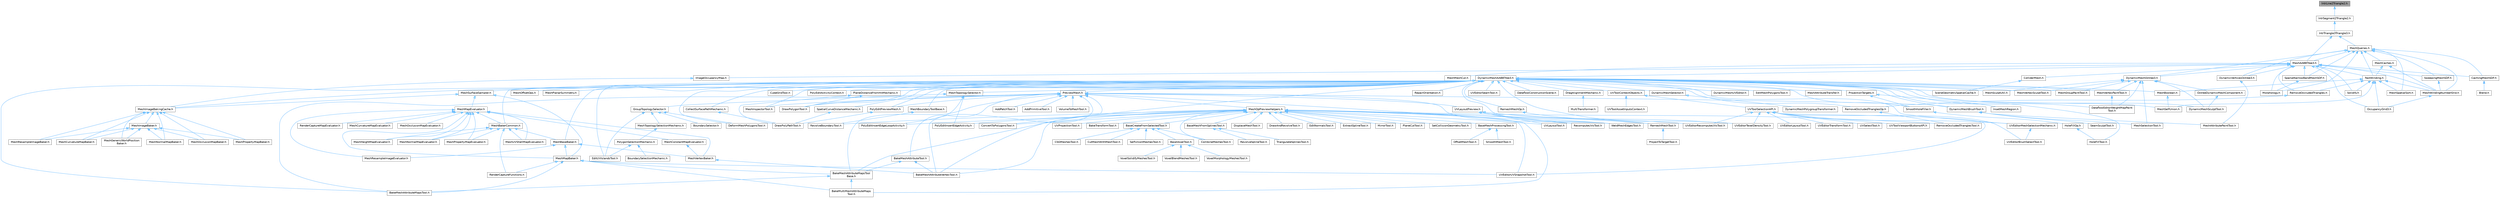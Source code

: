 digraph "IntrLine2Triangle2.h"
{
 // INTERACTIVE_SVG=YES
 // LATEX_PDF_SIZE
  bgcolor="transparent";
  edge [fontname=Helvetica,fontsize=10,labelfontname=Helvetica,labelfontsize=10];
  node [fontname=Helvetica,fontsize=10,shape=box,height=0.2,width=0.4];
  Node1 [id="Node000001",label="IntrLine2Triangle2.h",height=0.2,width=0.4,color="gray40", fillcolor="grey60", style="filled", fontcolor="black",tooltip=" "];
  Node1 -> Node2 [id="edge1_Node000001_Node000002",dir="back",color="steelblue1",style="solid",tooltip=" "];
  Node2 [id="Node000002",label="IntrSegment2Triangle2.h",height=0.2,width=0.4,color="grey40", fillcolor="white", style="filled",URL="$d3/dbf/IntrSegment2Triangle2_8h.html",tooltip=" "];
  Node2 -> Node3 [id="edge2_Node000002_Node000003",dir="back",color="steelblue1",style="solid",tooltip=" "];
  Node3 [id="Node000003",label="IntrTriangle3Triangle3.h",height=0.2,width=0.4,color="grey40", fillcolor="white", style="filled",URL="$df/d64/IntrTriangle3Triangle3_8h.html",tooltip=" "];
  Node3 -> Node4 [id="edge3_Node000003_Node000004",dir="back",color="steelblue1",style="solid",tooltip=" "];
  Node4 [id="Node000004",label="MeshAABBTree3.h",height=0.2,width=0.4,color="grey40", fillcolor="white", style="filled",URL="$d8/d90/MeshAABBTree3_8h.html",tooltip=" "];
  Node4 -> Node5 [id="edge4_Node000004_Node000005",dir="back",color="steelblue1",style="solid",tooltip=" "];
  Node5 [id="Node000005",label="CachingMeshSDF.h",height=0.2,width=0.4,color="grey40", fillcolor="white", style="filled",URL="$d3/de9/CachingMeshSDF_8h.html",tooltip=" "];
  Node5 -> Node6 [id="edge5_Node000005_Node000006",dir="back",color="steelblue1",style="solid",tooltip=" "];
  Node6 [id="Node000006",label="Blend.h",height=0.2,width=0.4,color="grey40", fillcolor="white", style="filled",URL="$d4/d80/Blend_8h.html",tooltip=" "];
  Node4 -> Node7 [id="edge6_Node000004_Node000007",dir="back",color="steelblue1",style="solid",tooltip=" "];
  Node7 [id="Node000007",label="ColliderMesh.h",height=0.2,width=0.4,color="grey40", fillcolor="white", style="filled",URL="$d8/d3c/ColliderMesh_8h.html",tooltip=" "];
  Node7 -> Node8 [id="edge7_Node000007_Node000008",dir="back",color="steelblue1",style="solid",tooltip=" "];
  Node8 [id="Node000008",label="SceneGeometrySpatialCache.h",height=0.2,width=0.4,color="grey40", fillcolor="white", style="filled",URL="$d6/d6f/SceneGeometrySpatialCache_8h.html",tooltip=" "];
  Node4 -> Node9 [id="edge8_Node000004_Node000009",dir="back",color="steelblue1",style="solid",tooltip=" "];
  Node9 [id="Node000009",label="DynamicMeshAABBTree3.h",height=0.2,width=0.4,color="grey40", fillcolor="white", style="filled",URL="$d5/d0d/DynamicMeshAABBTree3_8h.html",tooltip=" "];
  Node9 -> Node10 [id="edge9_Node000009_Node000010",dir="back",color="steelblue1",style="solid",tooltip=" "];
  Node10 [id="Node000010",label="BakeMeshAttributeMapsTool.h",height=0.2,width=0.4,color="grey40", fillcolor="white", style="filled",URL="$d8/d14/BakeMeshAttributeMapsTool_8h.html",tooltip=" "];
  Node9 -> Node11 [id="edge10_Node000009_Node000011",dir="back",color="steelblue1",style="solid",tooltip=" "];
  Node11 [id="Node000011",label="BakeMeshAttributeVertexTool.h",height=0.2,width=0.4,color="grey40", fillcolor="white", style="filled",URL="$d6/d76/BakeMeshAttributeVertexTool_8h.html",tooltip=" "];
  Node9 -> Node12 [id="edge11_Node000009_Node000012",dir="back",color="steelblue1",style="solid",tooltip=" "];
  Node12 [id="Node000012",label="CollectSurfacePathMechanic.h",height=0.2,width=0.4,color="grey40", fillcolor="white", style="filled",URL="$d5/dd0/CollectSurfacePathMechanic_8h.html",tooltip=" "];
  Node12 -> Node13 [id="edge12_Node000012_Node000013",dir="back",color="steelblue1",style="solid",tooltip=" "];
  Node13 [id="Node000013",label="DrawPolyPathTool.h",height=0.2,width=0.4,color="grey40", fillcolor="white", style="filled",URL="$dc/d3e/DrawPolyPathTool_8h.html",tooltip=" "];
  Node9 -> Node14 [id="edge13_Node000009_Node000014",dir="back",color="steelblue1",style="solid",tooltip=" "];
  Node14 [id="Node000014",label="CubeGridTool.h",height=0.2,width=0.4,color="grey40", fillcolor="white", style="filled",URL="$d3/d38/CubeGridTool_8h.html",tooltip=" "];
  Node9 -> Node15 [id="edge14_Node000009_Node000015",dir="back",color="steelblue1",style="solid",tooltip=" "];
  Node15 [id="Node000015",label="DataflowConstructionScene.h",height=0.2,width=0.4,color="grey40", fillcolor="white", style="filled",URL="$d7/d24/DataflowConstructionScene_8h.html",tooltip=" "];
  Node9 -> Node16 [id="edge15_Node000009_Node000016",dir="back",color="steelblue1",style="solid",tooltip=" "];
  Node16 [id="Node000016",label="DataflowEditorWeightMapPaint\lTool.h",height=0.2,width=0.4,color="grey40", fillcolor="white", style="filled",URL="$db/d46/DataflowEditorWeightMapPaintTool_8h.html",tooltip=" "];
  Node9 -> Node17 [id="edge16_Node000009_Node000017",dir="back",color="steelblue1",style="solid",tooltip=" "];
  Node17 [id="Node000017",label="DeformMeshPolygonsTool.h",height=0.2,width=0.4,color="grey40", fillcolor="white", style="filled",URL="$db/d72/DeformMeshPolygonsTool_8h.html",tooltip=" "];
  Node9 -> Node18 [id="edge17_Node000009_Node000018",dir="back",color="steelblue1",style="solid",tooltip=" "];
  Node18 [id="Node000018",label="DragAlignmentMechanic.h",height=0.2,width=0.4,color="grey40", fillcolor="white", style="filled",URL="$d1/d74/DragAlignmentMechanic_8h.html",tooltip=" "];
  Node18 -> Node19 [id="edge18_Node000018_Node000019",dir="back",color="steelblue1",style="solid",tooltip=" "];
  Node19 [id="Node000019",label="MultiTransformer.h",height=0.2,width=0.4,color="grey40", fillcolor="white", style="filled",URL="$d1/d6f/MultiTransformer_8h.html",tooltip=" "];
  Node9 -> Node20 [id="edge19_Node000009_Node000020",dir="back",color="steelblue1",style="solid",tooltip=" "];
  Node20 [id="Node000020",label="DrawPolygonTool.h",height=0.2,width=0.4,color="grey40", fillcolor="white", style="filled",URL="$d0/d15/DrawPolygonTool_8h.html",tooltip=" "];
  Node9 -> Node21 [id="edge20_Node000009_Node000021",dir="back",color="steelblue1",style="solid",tooltip=" "];
  Node21 [id="Node000021",label="DynamicMeshBrushTool.h",height=0.2,width=0.4,color="grey40", fillcolor="white", style="filled",URL="$da/d04/DynamicMeshBrushTool_8h.html",tooltip=" "];
  Node21 -> Node22 [id="edge21_Node000021_Node000022",dir="back",color="steelblue1",style="solid",tooltip=" "];
  Node22 [id="Node000022",label="MeshAttributePaintTool.h",height=0.2,width=0.4,color="grey40", fillcolor="white", style="filled",URL="$d3/d29/MeshAttributePaintTool_8h.html",tooltip=" "];
  Node21 -> Node23 [id="edge22_Node000021_Node000023",dir="back",color="steelblue1",style="solid",tooltip=" "];
  Node23 [id="Node000023",label="MeshSelectionTool.h",height=0.2,width=0.4,color="grey40", fillcolor="white", style="filled",URL="$d8/d80/MeshSelectionTool_8h.html",tooltip=" "];
  Node21 -> Node24 [id="edge23_Node000021_Node000024",dir="back",color="steelblue1",style="solid",tooltip=" "];
  Node24 [id="Node000024",label="SeamSculptTool.h",height=0.2,width=0.4,color="grey40", fillcolor="white", style="filled",URL="$d1/d31/SeamSculptTool_8h.html",tooltip=" "];
  Node9 -> Node25 [id="edge24_Node000009_Node000025",dir="back",color="steelblue1",style="solid",tooltip=" "];
  Node25 [id="Node000025",label="DynamicMeshSculptTool.h",height=0.2,width=0.4,color="grey40", fillcolor="white", style="filled",URL="$d6/d16/DynamicMeshSculptTool_8h.html",tooltip=" "];
  Node9 -> Node26 [id="edge25_Node000009_Node000026",dir="back",color="steelblue1",style="solid",tooltip=" "];
  Node26 [id="Node000026",label="DynamicMeshSelector.h",height=0.2,width=0.4,color="grey40", fillcolor="white", style="filled",URL="$dc/d01/DynamicMeshSelector_8h.html",tooltip=" "];
  Node26 -> Node27 [id="edge26_Node000026_Node000027",dir="back",color="steelblue1",style="solid",tooltip=" "];
  Node27 [id="Node000027",label="DynamicMeshPolygroupTransformer.h",height=0.2,width=0.4,color="grey40", fillcolor="white", style="filled",URL="$dc/db2/DynamicMeshPolygroupTransformer_8h.html",tooltip=" "];
  Node9 -> Node28 [id="edge27_Node000009_Node000028",dir="back",color="steelblue1",style="solid",tooltip=" "];
  Node28 [id="Node000028",label="DynamicMeshUVEditor.h",height=0.2,width=0.4,color="grey40", fillcolor="white", style="filled",URL="$d9/d1e/DynamicMeshUVEditor_8h.html",tooltip=" "];
  Node9 -> Node29 [id="edge28_Node000009_Node000029",dir="back",color="steelblue1",style="solid",tooltip=" "];
  Node29 [id="Node000029",label="EditMeshPolygonsTool.h",height=0.2,width=0.4,color="grey40", fillcolor="white", style="filled",URL="$d5/d72/EditMeshPolygonsTool_8h.html",tooltip=" "];
  Node9 -> Node30 [id="edge29_Node000009_Node000030",dir="back",color="steelblue1",style="solid",tooltip=" "];
  Node30 [id="Node000030",label="EditUVIslandsTool.h",height=0.2,width=0.4,color="grey40", fillcolor="white", style="filled",URL="$d0/de4/EditUVIslandsTool_8h.html",tooltip=" "];
  Node9 -> Node31 [id="edge30_Node000009_Node000031",dir="back",color="steelblue1",style="solid",tooltip=" "];
  Node31 [id="Node000031",label="HoleFillTool.h",height=0.2,width=0.4,color="grey40", fillcolor="white", style="filled",URL="$da/d02/HoleFillTool_8h.html",tooltip=" "];
  Node9 -> Node32 [id="edge31_Node000009_Node000032",dir="back",color="steelblue1",style="solid",tooltip=" "];
  Node32 [id="Node000032",label="MeshAttributeTransfer.h",height=0.2,width=0.4,color="grey40", fillcolor="white", style="filled",URL="$dc/d1c/MeshAttributeTransfer_8h.html",tooltip=" "];
  Node9 -> Node33 [id="edge32_Node000009_Node000033",dir="back",color="steelblue1",style="solid",tooltip=" "];
  Node33 [id="Node000033",label="MeshBakerCommon.h",height=0.2,width=0.4,color="grey40", fillcolor="white", style="filled",URL="$d9/d92/MeshBakerCommon_8h.html",tooltip=" "];
  Node33 -> Node34 [id="edge33_Node000033_Node000034",dir="back",color="steelblue1",style="solid",tooltip=" "];
  Node34 [id="Node000034",label="MeshBaseBaker.h",height=0.2,width=0.4,color="grey40", fillcolor="white", style="filled",URL="$d7/ddc/MeshBaseBaker_8h.html",tooltip=" "];
  Node34 -> Node35 [id="edge34_Node000034_Node000035",dir="back",color="steelblue1",style="solid",tooltip=" "];
  Node35 [id="Node000035",label="MeshMapBaker.h",height=0.2,width=0.4,color="grey40", fillcolor="white", style="filled",URL="$d5/d05/MeshMapBaker_8h.html",tooltip=" "];
  Node35 -> Node10 [id="edge35_Node000035_Node000010",dir="back",color="steelblue1",style="solid",tooltip=" "];
  Node35 -> Node36 [id="edge36_Node000035_Node000036",dir="back",color="steelblue1",style="solid",tooltip=" "];
  Node36 [id="Node000036",label="BakeMeshAttributeMapsTool\lBase.h",height=0.2,width=0.4,color="grey40", fillcolor="white", style="filled",URL="$dc/d68/BakeMeshAttributeMapsToolBase_8h.html",tooltip=" "];
  Node36 -> Node10 [id="edge37_Node000036_Node000010",dir="back",color="steelblue1",style="solid",tooltip=" "];
  Node36 -> Node37 [id="edge38_Node000036_Node000037",dir="back",color="steelblue1",style="solid",tooltip=" "];
  Node37 [id="Node000037",label="BakeMultiMeshAttributeMaps\lTool.h",height=0.2,width=0.4,color="grey40", fillcolor="white", style="filled",URL="$d7/d65/BakeMultiMeshAttributeMapsTool_8h.html",tooltip=" "];
  Node35 -> Node37 [id="edge39_Node000035_Node000037",dir="back",color="steelblue1",style="solid",tooltip=" "];
  Node35 -> Node38 [id="edge40_Node000035_Node000038",dir="back",color="steelblue1",style="solid",tooltip=" "];
  Node38 [id="Node000038",label="RenderCaptureFunctions.h",height=0.2,width=0.4,color="grey40", fillcolor="white", style="filled",URL="$d3/dc6/RenderCaptureFunctions_8h.html",tooltip=" "];
  Node35 -> Node39 [id="edge41_Node000035_Node000039",dir="back",color="steelblue1",style="solid",tooltip=" "];
  Node39 [id="Node000039",label="UVEditorUVSnapshotTool.h",height=0.2,width=0.4,color="grey40", fillcolor="white", style="filled",URL="$d4/dd6/UVEditorUVSnapshotTool_8h.html",tooltip=" "];
  Node34 -> Node40 [id="edge42_Node000034_Node000040",dir="back",color="steelblue1",style="solid",tooltip=" "];
  Node40 [id="Node000040",label="MeshResampleImageEvaluator.h",height=0.2,width=0.4,color="grey40", fillcolor="white", style="filled",URL="$df/de3/MeshResampleImageEvaluator_8h.html",tooltip=" "];
  Node34 -> Node41 [id="edge43_Node000034_Node000041",dir="back",color="steelblue1",style="solid",tooltip=" "];
  Node41 [id="Node000041",label="MeshVertexBaker.h",height=0.2,width=0.4,color="grey40", fillcolor="white", style="filled",URL="$df/d96/MeshVertexBaker_8h.html",tooltip=" "];
  Node41 -> Node11 [id="edge44_Node000041_Node000011",dir="back",color="steelblue1",style="solid",tooltip=" "];
  Node33 -> Node42 [id="edge45_Node000033_Node000042",dir="back",color="steelblue1",style="solid",tooltip=" "];
  Node42 [id="Node000042",label="MeshHeightMapEvaluator.h",height=0.2,width=0.4,color="grey40", fillcolor="white", style="filled",URL="$df/d45/MeshHeightMapEvaluator_8h.html",tooltip=" "];
  Node33 -> Node43 [id="edge46_Node000033_Node000043",dir="back",color="steelblue1",style="solid",tooltip=" "];
  Node43 [id="Node000043",label="MeshNormalMapEvaluator.h",height=0.2,width=0.4,color="grey40", fillcolor="white", style="filled",URL="$da/d03/MeshNormalMapEvaluator_8h.html",tooltip=" "];
  Node33 -> Node44 [id="edge47_Node000033_Node000044",dir="back",color="steelblue1",style="solid",tooltip=" "];
  Node44 [id="Node000044",label="MeshPropertyMapEvaluator.h",height=0.2,width=0.4,color="grey40", fillcolor="white", style="filled",URL="$d5/d6f/MeshPropertyMapEvaluator_8h.html",tooltip=" "];
  Node33 -> Node45 [id="edge48_Node000033_Node000045",dir="back",color="steelblue1",style="solid",tooltip=" "];
  Node45 [id="Node000045",label="MeshUVShellMapEvaluator.h",height=0.2,width=0.4,color="grey40", fillcolor="white", style="filled",URL="$da/d27/MeshUVShellMapEvaluator_8h.html",tooltip=" "];
  Node33 -> Node38 [id="edge49_Node000033_Node000038",dir="back",color="steelblue1",style="solid",tooltip=" "];
  Node9 -> Node34 [id="edge50_Node000009_Node000034",dir="back",color="steelblue1",style="solid",tooltip=" "];
  Node9 -> Node46 [id="edge51_Node000009_Node000046",dir="back",color="steelblue1",style="solid",tooltip=" "];
  Node46 [id="Node000046",label="MeshBoolean.h",height=0.2,width=0.4,color="grey40", fillcolor="white", style="filled",URL="$dc/d24/MeshBoolean_8h.html",tooltip=" "];
  Node46 -> Node47 [id="edge52_Node000046_Node000047",dir="back",color="steelblue1",style="solid",tooltip=" "];
  Node47 [id="Node000047",label="MeshSelfUnion.h",height=0.2,width=0.4,color="grey40", fillcolor="white", style="filled",URL="$d0/d5f/MeshSelfUnion_8h.html",tooltip=" "];
  Node9 -> Node48 [id="edge53_Node000009_Node000048",dir="back",color="steelblue1",style="solid",tooltip=" "];
  Node48 [id="Node000048",label="MeshBoundaryToolBase.h",height=0.2,width=0.4,color="grey40", fillcolor="white", style="filled",URL="$dd/da3/MeshBoundaryToolBase_8h.html",tooltip=" "];
  Node48 -> Node49 [id="edge54_Node000048_Node000049",dir="back",color="steelblue1",style="solid",tooltip=" "];
  Node49 [id="Node000049",label="RevolveBoundaryTool.h",height=0.2,width=0.4,color="grey40", fillcolor="white", style="filled",URL="$da/dce/RevolveBoundaryTool_8h.html",tooltip=" "];
  Node9 -> Node50 [id="edge55_Node000009_Node000050",dir="back",color="steelblue1",style="solid",tooltip=" "];
  Node50 [id="Node000050",label="MeshGroupPaintTool.h",height=0.2,width=0.4,color="grey40", fillcolor="white", style="filled",URL="$dd/d04/MeshGroupPaintTool_8h.html",tooltip=" "];
  Node9 -> Node51 [id="edge56_Node000009_Node000051",dir="back",color="steelblue1",style="solid",tooltip=" "];
  Node51 [id="Node000051",label="MeshImageBakingCache.h",height=0.2,width=0.4,color="grey40", fillcolor="white", style="filled",URL="$dd/d09/MeshImageBakingCache_8h.html",tooltip=" "];
  Node51 -> Node52 [id="edge57_Node000051_Node000052",dir="back",color="steelblue1",style="solid",tooltip=" "];
  Node52 [id="Node000052",label="MeshCurvatureMapBaker.h",height=0.2,width=0.4,color="grey40", fillcolor="white", style="filled",URL="$d8/ddd/MeshCurvatureMapBaker_8h.html",tooltip=" "];
  Node51 -> Node53 [id="edge58_Node000051_Node000053",dir="back",color="steelblue1",style="solid",tooltip=" "];
  Node53 [id="Node000053",label="MeshGenericWorldPosition\lBaker.h",height=0.2,width=0.4,color="grey40", fillcolor="white", style="filled",URL="$df/d9a/MeshGenericWorldPositionBaker_8h.html",tooltip=" "];
  Node51 -> Node54 [id="edge59_Node000051_Node000054",dir="back",color="steelblue1",style="solid",tooltip=" "];
  Node54 [id="Node000054",label="MeshImageBaker.h",height=0.2,width=0.4,color="grey40", fillcolor="white", style="filled",URL="$df/d35/MeshImageBaker_8h.html",tooltip=" "];
  Node54 -> Node52 [id="edge60_Node000054_Node000052",dir="back",color="steelblue1",style="solid",tooltip=" "];
  Node54 -> Node53 [id="edge61_Node000054_Node000053",dir="back",color="steelblue1",style="solid",tooltip=" "];
  Node54 -> Node55 [id="edge62_Node000054_Node000055",dir="back",color="steelblue1",style="solid",tooltip=" "];
  Node55 [id="Node000055",label="MeshNormalMapBaker.h",height=0.2,width=0.4,color="grey40", fillcolor="white", style="filled",URL="$d5/dff/MeshNormalMapBaker_8h.html",tooltip=" "];
  Node54 -> Node56 [id="edge63_Node000054_Node000056",dir="back",color="steelblue1",style="solid",tooltip=" "];
  Node56 [id="Node000056",label="MeshOcclusionMapBaker.h",height=0.2,width=0.4,color="grey40", fillcolor="white", style="filled",URL="$dd/d77/MeshOcclusionMapBaker_8h.html",tooltip=" "];
  Node54 -> Node57 [id="edge64_Node000054_Node000057",dir="back",color="steelblue1",style="solid",tooltip=" "];
  Node57 [id="Node000057",label="MeshPropertyMapBaker.h",height=0.2,width=0.4,color="grey40", fillcolor="white", style="filled",URL="$d1/dcf/MeshPropertyMapBaker_8h.html",tooltip=" "];
  Node54 -> Node58 [id="edge65_Node000054_Node000058",dir="back",color="steelblue1",style="solid",tooltip=" "];
  Node58 [id="Node000058",label="MeshResampleImageBaker.h",height=0.2,width=0.4,color="grey40", fillcolor="white", style="filled",URL="$d4/d00/MeshResampleImageBaker_8h.html",tooltip=" "];
  Node51 -> Node55 [id="edge66_Node000051_Node000055",dir="back",color="steelblue1",style="solid",tooltip=" "];
  Node51 -> Node56 [id="edge67_Node000051_Node000056",dir="back",color="steelblue1",style="solid",tooltip=" "];
  Node51 -> Node57 [id="edge68_Node000051_Node000057",dir="back",color="steelblue1",style="solid",tooltip=" "];
  Node51 -> Node58 [id="edge69_Node000051_Node000058",dir="back",color="steelblue1",style="solid",tooltip=" "];
  Node9 -> Node59 [id="edge70_Node000009_Node000059",dir="back",color="steelblue1",style="solid",tooltip=" "];
  Node59 [id="Node000059",label="MeshInspectorTool.h",height=0.2,width=0.4,color="grey40", fillcolor="white", style="filled",URL="$de/da1/MeshInspectorTool_8h.html",tooltip=" "];
  Node9 -> Node60 [id="edge71_Node000009_Node000060",dir="back",color="steelblue1",style="solid",tooltip=" "];
  Node60 [id="Node000060",label="MeshOffsetOps.h",height=0.2,width=0.4,color="grey40", fillcolor="white", style="filled",URL="$da/d6c/MeshOffsetOps_8h.html",tooltip=" "];
  Node9 -> Node61 [id="edge72_Node000009_Node000061",dir="back",color="steelblue1",style="solid",tooltip=" "];
  Node61 [id="Node000061",label="MeshPlanarSymmetry.h",height=0.2,width=0.4,color="grey40", fillcolor="white", style="filled",URL="$d7/d1d/MeshPlanarSymmetry_8h.html",tooltip=" "];
  Node9 -> Node62 [id="edge73_Node000009_Node000062",dir="back",color="steelblue1",style="solid",tooltip=" "];
  Node62 [id="Node000062",label="MeshSculptUtil.h",height=0.2,width=0.4,color="grey40", fillcolor="white", style="filled",URL="$dc/de1/MeshSculptUtil_8h.html",tooltip=" "];
  Node9 -> Node47 [id="edge74_Node000009_Node000047",dir="back",color="steelblue1",style="solid",tooltip=" "];
  Node9 -> Node63 [id="edge75_Node000009_Node000063",dir="back",color="steelblue1",style="solid",tooltip=" "];
  Node63 [id="Node000063",label="MeshSurfaceSampler.h",height=0.2,width=0.4,color="grey40", fillcolor="white", style="filled",URL="$de/d0c/MeshSurfaceSampler_8h.html",tooltip=" "];
  Node63 -> Node51 [id="edge76_Node000063_Node000051",dir="back",color="steelblue1",style="solid",tooltip=" "];
  Node63 -> Node35 [id="edge77_Node000063_Node000035",dir="back",color="steelblue1",style="solid",tooltip=" "];
  Node63 -> Node64 [id="edge78_Node000063_Node000064",dir="back",color="steelblue1",style="solid",tooltip=" "];
  Node64 [id="Node000064",label="MeshMapEvaluator.h",height=0.2,width=0.4,color="grey40", fillcolor="white", style="filled",URL="$d1/d1f/MeshMapEvaluator_8h.html",tooltip=" "];
  Node64 -> Node33 [id="edge79_Node000064_Node000033",dir="back",color="steelblue1",style="solid",tooltip=" "];
  Node64 -> Node65 [id="edge80_Node000064_Node000065",dir="back",color="steelblue1",style="solid",tooltip=" "];
  Node65 [id="Node000065",label="MeshConstantMapEvaluator.h",height=0.2,width=0.4,color="grey40", fillcolor="white", style="filled",URL="$dd/dfb/MeshConstantMapEvaluator_8h.html",tooltip=" "];
  Node65 -> Node41 [id="edge81_Node000065_Node000041",dir="back",color="steelblue1",style="solid",tooltip=" "];
  Node64 -> Node66 [id="edge82_Node000064_Node000066",dir="back",color="steelblue1",style="solid",tooltip=" "];
  Node66 [id="Node000066",label="MeshCurvatureMapEvaluator.h",height=0.2,width=0.4,color="grey40", fillcolor="white", style="filled",URL="$d6/dc0/MeshCurvatureMapEvaluator_8h.html",tooltip=" "];
  Node64 -> Node42 [id="edge83_Node000064_Node000042",dir="back",color="steelblue1",style="solid",tooltip=" "];
  Node64 -> Node35 [id="edge84_Node000064_Node000035",dir="back",color="steelblue1",style="solid",tooltip=" "];
  Node64 -> Node43 [id="edge85_Node000064_Node000043",dir="back",color="steelblue1",style="solid",tooltip=" "];
  Node64 -> Node67 [id="edge86_Node000064_Node000067",dir="back",color="steelblue1",style="solid",tooltip=" "];
  Node67 [id="Node000067",label="MeshOcclusionMapEvaluator.h",height=0.2,width=0.4,color="grey40", fillcolor="white", style="filled",URL="$d5/dc2/MeshOcclusionMapEvaluator_8h.html",tooltip=" "];
  Node64 -> Node44 [id="edge87_Node000064_Node000044",dir="back",color="steelblue1",style="solid",tooltip=" "];
  Node64 -> Node40 [id="edge88_Node000064_Node000040",dir="back",color="steelblue1",style="solid",tooltip=" "];
  Node64 -> Node45 [id="edge89_Node000064_Node000045",dir="back",color="steelblue1",style="solid",tooltip=" "];
  Node64 -> Node41 [id="edge90_Node000064_Node000041",dir="back",color="steelblue1",style="solid",tooltip=" "];
  Node64 -> Node68 [id="edge91_Node000064_Node000068",dir="back",color="steelblue1",style="solid",tooltip=" "];
  Node68 [id="Node000068",label="RenderCaptureMapEvaluator.h",height=0.2,width=0.4,color="grey40", fillcolor="white", style="filled",URL="$d0/d5c/RenderCaptureMapEvaluator_8h.html",tooltip=" "];
  Node9 -> Node69 [id="edge92_Node000009_Node000069",dir="back",color="steelblue1",style="solid",tooltip=" "];
  Node69 [id="Node000069",label="MeshTopologySelector.h",height=0.2,width=0.4,color="grey40", fillcolor="white", style="filled",URL="$d1/db0/MeshTopologySelector_8h.html",tooltip=" "];
  Node69 -> Node70 [id="edge93_Node000069_Node000070",dir="back",color="steelblue1",style="solid",tooltip=" "];
  Node70 [id="Node000070",label="GroupTopologySelector.h",height=0.2,width=0.4,color="grey40", fillcolor="white", style="filled",URL="$dc/dfe/GroupTopologySelector_8h.html",tooltip=" "];
  Node70 -> Node71 [id="edge94_Node000070_Node000071",dir="back",color="steelblue1",style="solid",tooltip=" "];
  Node71 [id="Node000071",label="BoundarySelector.h",height=0.2,width=0.4,color="grey40", fillcolor="white", style="filled",URL="$db/dc2/BoundarySelector_8h.html",tooltip=" "];
  Node70 -> Node17 [id="edge95_Node000070_Node000017",dir="back",color="steelblue1",style="solid",tooltip=" "];
  Node70 -> Node30 [id="edge96_Node000070_Node000030",dir="back",color="steelblue1",style="solid",tooltip=" "];
  Node70 -> Node72 [id="edge97_Node000070_Node000072",dir="back",color="steelblue1",style="solid",tooltip=" "];
  Node72 [id="Node000072",label="MeshTopologySelectionMechanic.h",height=0.2,width=0.4,color="grey40", fillcolor="white", style="filled",URL="$d5/d15/MeshTopologySelectionMechanic_8h.html",tooltip=" "];
  Node72 -> Node73 [id="edge98_Node000072_Node000073",dir="back",color="steelblue1",style="solid",tooltip=" "];
  Node73 [id="Node000073",label="PolygonSelectionMechanic.h",height=0.2,width=0.4,color="grey40", fillcolor="white", style="filled",URL="$da/dff/PolygonSelectionMechanic_8h.html",tooltip=" "];
  Node73 -> Node74 [id="edge99_Node000073_Node000074",dir="back",color="steelblue1",style="solid",tooltip=" "];
  Node74 [id="Node000074",label="BoundarySelectionMechanic.h",height=0.2,width=0.4,color="grey40", fillcolor="white", style="filled",URL="$d8/dd6/BoundarySelectionMechanic_8h.html",tooltip=" "];
  Node73 -> Node30 [id="edge100_Node000073_Node000030",dir="back",color="steelblue1",style="solid",tooltip=" "];
  Node69 -> Node75 [id="edge101_Node000069_Node000075",dir="back",color="steelblue1",style="solid",tooltip=" "];
  Node75 [id="Node000075",label="PolyEditInsertEdgeActivity.h",height=0.2,width=0.4,color="grey40", fillcolor="white", style="filled",URL="$d1/d26/PolyEditInsertEdgeActivity_8h.html",tooltip=" "];
  Node69 -> Node76 [id="edge102_Node000069_Node000076",dir="back",color="steelblue1",style="solid",tooltip=" "];
  Node76 [id="Node000076",label="PolyEditInsertEdgeLoopActivity.h",height=0.2,width=0.4,color="grey40", fillcolor="white", style="filled",URL="$d5/d37/PolyEditInsertEdgeLoopActivity_8h.html",tooltip=" "];
  Node9 -> Node77 [id="edge103_Node000009_Node000077",dir="back",color="steelblue1",style="solid",tooltip=" "];
  Node77 [id="Node000077",label="MeshVertexPaintTool.h",height=0.2,width=0.4,color="grey40", fillcolor="white", style="filled",URL="$db/d74/MeshVertexPaintTool_8h.html",tooltip=" "];
  Node77 -> Node16 [id="edge104_Node000077_Node000016",dir="back",color="steelblue1",style="solid",tooltip=" "];
  Node9 -> Node78 [id="edge105_Node000009_Node000078",dir="back",color="steelblue1",style="solid",tooltip=" "];
  Node78 [id="Node000078",label="MeshVertexSculptTool.h",height=0.2,width=0.4,color="grey40", fillcolor="white", style="filled",URL="$dc/da6/MeshVertexSculptTool_8h.html",tooltip=" "];
  Node9 -> Node79 [id="edge106_Node000009_Node000079",dir="back",color="steelblue1",style="solid",tooltip=" "];
  Node79 [id="Node000079",label="PlaneDistanceFromHitMechanic.h",height=0.2,width=0.4,color="grey40", fillcolor="white", style="filled",URL="$dc/dea/PlaneDistanceFromHitMechanic_8h.html",tooltip=" "];
  Node79 -> Node13 [id="edge107_Node000079_Node000013",dir="back",color="steelblue1",style="solid",tooltip=" "];
  Node79 -> Node20 [id="edge108_Node000079_Node000020",dir="back",color="steelblue1",style="solid",tooltip=" "];
  Node9 -> Node80 [id="edge109_Node000009_Node000080",dir="back",color="steelblue1",style="solid",tooltip=" "];
  Node80 [id="Node000080",label="PolyEditActivityContext.h",height=0.2,width=0.4,color="grey40", fillcolor="white", style="filled",URL="$d8/d66/PolyEditActivityContext_8h.html",tooltip=" "];
  Node9 -> Node81 [id="edge110_Node000009_Node000081",dir="back",color="steelblue1",style="solid",tooltip=" "];
  Node81 [id="Node000081",label="PolyEditPreviewMesh.h",height=0.2,width=0.4,color="grey40", fillcolor="white", style="filled",URL="$d2/de8/PolyEditPreviewMesh_8h.html",tooltip=" "];
  Node81 -> Node13 [id="edge111_Node000081_Node000013",dir="back",color="steelblue1",style="solid",tooltip=" "];
  Node9 -> Node82 [id="edge112_Node000009_Node000082",dir="back",color="steelblue1",style="solid",tooltip=" "];
  Node82 [id="Node000082",label="PreviewMesh.h",height=0.2,width=0.4,color="grey40", fillcolor="white", style="filled",URL="$d6/d30/PreviewMesh_8h.html",tooltip=" "];
  Node82 -> Node83 [id="edge113_Node000082_Node000083",dir="back",color="steelblue1",style="solid",tooltip=" "];
  Node83 [id="Node000083",label="AddPatchTool.h",height=0.2,width=0.4,color="grey40", fillcolor="white", style="filled",URL="$d5/deb/AddPatchTool_8h.html",tooltip=" "];
  Node82 -> Node84 [id="edge114_Node000082_Node000084",dir="back",color="steelblue1",style="solid",tooltip=" "];
  Node84 [id="Node000084",label="AddPrimitiveTool.h",height=0.2,width=0.4,color="grey40", fillcolor="white", style="filled",URL="$d5/dbf/AddPrimitiveTool_8h.html",tooltip=" "];
  Node82 -> Node10 [id="edge115_Node000082_Node000010",dir="back",color="steelblue1",style="solid",tooltip=" "];
  Node82 -> Node36 [id="edge116_Node000082_Node000036",dir="back",color="steelblue1",style="solid",tooltip=" "];
  Node82 -> Node85 [id="edge117_Node000082_Node000085",dir="back",color="steelblue1",style="solid",tooltip=" "];
  Node85 [id="Node000085",label="BakeMeshAttributeTool.h",height=0.2,width=0.4,color="grey40", fillcolor="white", style="filled",URL="$d0/d82/BakeMeshAttributeTool_8h.html",tooltip=" "];
  Node85 -> Node36 [id="edge118_Node000085_Node000036",dir="back",color="steelblue1",style="solid",tooltip=" "];
  Node85 -> Node11 [id="edge119_Node000085_Node000011",dir="back",color="steelblue1",style="solid",tooltip=" "];
  Node82 -> Node11 [id="edge120_Node000082_Node000011",dir="back",color="steelblue1",style="solid",tooltip=" "];
  Node82 -> Node37 [id="edge121_Node000082_Node000037",dir="back",color="steelblue1",style="solid",tooltip=" "];
  Node82 -> Node86 [id="edge122_Node000082_Node000086",dir="back",color="steelblue1",style="solid",tooltip=" "];
  Node86 [id="Node000086",label="ConvertToPolygonsTool.h",height=0.2,width=0.4,color="grey40", fillcolor="white", style="filled",URL="$d7/d5a/ConvertToPolygonsTool_8h.html",tooltip=" "];
  Node82 -> Node20 [id="edge123_Node000082_Node000020",dir="back",color="steelblue1",style="solid",tooltip=" "];
  Node82 -> Node21 [id="edge124_Node000082_Node000021",dir="back",color="steelblue1",style="solid",tooltip=" "];
  Node82 -> Node59 [id="edge125_Node000082_Node000059",dir="back",color="steelblue1",style="solid",tooltip=" "];
  Node82 -> Node87 [id="edge126_Node000082_Node000087",dir="back",color="steelblue1",style="solid",tooltip=" "];
  Node87 [id="Node000087",label="MeshOpPreviewHelpers.h",height=0.2,width=0.4,color="grey40", fillcolor="white", style="filled",URL="$de/d33/MeshOpPreviewHelpers_8h.html",tooltip=" "];
  Node87 -> Node36 [id="edge127_Node000087_Node000036",dir="back",color="steelblue1",style="solid",tooltip=" "];
  Node87 -> Node11 [id="edge128_Node000087_Node000011",dir="back",color="steelblue1",style="solid",tooltip=" "];
  Node87 -> Node88 [id="edge129_Node000087_Node000088",dir="back",color="steelblue1",style="solid",tooltip=" "];
  Node88 [id="Node000088",label="BakeTransformTool.h",height=0.2,width=0.4,color="grey40", fillcolor="white", style="filled",URL="$dc/d39/BakeTransformTool_8h.html",tooltip=" "];
  Node87 -> Node89 [id="edge130_Node000087_Node000089",dir="back",color="steelblue1",style="solid",tooltip=" "];
  Node89 [id="Node000089",label="BaseCreateFromSelectedTool.h",height=0.2,width=0.4,color="grey40", fillcolor="white", style="filled",URL="$de/dc7/BaseCreateFromSelectedTool_8h.html",tooltip=" "];
  Node89 -> Node90 [id="edge131_Node000089_Node000090",dir="back",color="steelblue1",style="solid",tooltip=" "];
  Node90 [id="Node000090",label="BaseVoxelTool.h",height=0.2,width=0.4,color="grey40", fillcolor="white", style="filled",URL="$db/d63/BaseVoxelTool_8h.html",tooltip=" "];
  Node90 -> Node91 [id="edge132_Node000090_Node000091",dir="back",color="steelblue1",style="solid",tooltip=" "];
  Node91 [id="Node000091",label="VoxelBlendMeshesTool.h",height=0.2,width=0.4,color="grey40", fillcolor="white", style="filled",URL="$da/d0e/VoxelBlendMeshesTool_8h.html",tooltip=" "];
  Node90 -> Node92 [id="edge133_Node000090_Node000092",dir="back",color="steelblue1",style="solid",tooltip=" "];
  Node92 [id="Node000092",label="VoxelMorphologyMeshesTool.h",height=0.2,width=0.4,color="grey40", fillcolor="white", style="filled",URL="$dc/d30/VoxelMorphologyMeshesTool_8h.html",tooltip=" "];
  Node90 -> Node93 [id="edge134_Node000090_Node000093",dir="back",color="steelblue1",style="solid",tooltip=" "];
  Node93 [id="Node000093",label="VoxelSolidifyMeshesTool.h",height=0.2,width=0.4,color="grey40", fillcolor="white", style="filled",URL="$de/da2/VoxelSolidifyMeshesTool_8h.html",tooltip=" "];
  Node89 -> Node94 [id="edge135_Node000089_Node000094",dir="back",color="steelblue1",style="solid",tooltip=" "];
  Node94 [id="Node000094",label="CSGMeshesTool.h",height=0.2,width=0.4,color="grey40", fillcolor="white", style="filled",URL="$db/dd1/CSGMeshesTool_8h.html",tooltip=" "];
  Node89 -> Node95 [id="edge136_Node000089_Node000095",dir="back",color="steelblue1",style="solid",tooltip=" "];
  Node95 [id="Node000095",label="CombineMeshesTool.h",height=0.2,width=0.4,color="grey40", fillcolor="white", style="filled",URL="$dd/da3/CombineMeshesTool_8h.html",tooltip=" "];
  Node89 -> Node96 [id="edge137_Node000089_Node000096",dir="back",color="steelblue1",style="solid",tooltip=" "];
  Node96 [id="Node000096",label="CutMeshWithMeshTool.h",height=0.2,width=0.4,color="grey40", fillcolor="white", style="filled",URL="$d2/d2c/CutMeshWithMeshTool_8h.html",tooltip=" "];
  Node89 -> Node97 [id="edge138_Node000089_Node000097",dir="back",color="steelblue1",style="solid",tooltip=" "];
  Node97 [id="Node000097",label="SelfUnionMeshesTool.h",height=0.2,width=0.4,color="grey40", fillcolor="white", style="filled",URL="$dc/dad/SelfUnionMeshesTool_8h.html",tooltip=" "];
  Node87 -> Node98 [id="edge139_Node000087_Node000098",dir="back",color="steelblue1",style="solid",tooltip=" "];
  Node98 [id="Node000098",label="BaseMeshFromSplinesTool.h",height=0.2,width=0.4,color="grey40", fillcolor="white", style="filled",URL="$da/d31/BaseMeshFromSplinesTool_8h.html",tooltip=" "];
  Node98 -> Node99 [id="edge140_Node000098_Node000099",dir="back",color="steelblue1",style="solid",tooltip=" "];
  Node99 [id="Node000099",label="RevolveSplineTool.h",height=0.2,width=0.4,color="grey40", fillcolor="white", style="filled",URL="$d3/d36/RevolveSplineTool_8h.html",tooltip=" "];
  Node98 -> Node100 [id="edge141_Node000098_Node000100",dir="back",color="steelblue1",style="solid",tooltip=" "];
  Node100 [id="Node000100",label="TriangulateSplinesTool.h",height=0.2,width=0.4,color="grey40", fillcolor="white", style="filled",URL="$d9/de6/TriangulateSplinesTool_8h.html",tooltip=" "];
  Node87 -> Node101 [id="edge142_Node000087_Node000101",dir="back",color="steelblue1",style="solid",tooltip=" "];
  Node101 [id="Node000101",label="BaseMeshProcessingTool.h",height=0.2,width=0.4,color="grey40", fillcolor="white", style="filled",URL="$d4/d77/BaseMeshProcessingTool_8h.html",tooltip=" "];
  Node101 -> Node102 [id="edge143_Node000101_Node000102",dir="back",color="steelblue1",style="solid",tooltip=" "];
  Node102 [id="Node000102",label="OffsetMeshTool.h",height=0.2,width=0.4,color="grey40", fillcolor="white", style="filled",URL="$da/d01/OffsetMeshTool_8h.html",tooltip=" "];
  Node101 -> Node103 [id="edge144_Node000101_Node000103",dir="back",color="steelblue1",style="solid",tooltip=" "];
  Node103 [id="Node000103",label="SmoothMeshTool.h",height=0.2,width=0.4,color="grey40", fillcolor="white", style="filled",URL="$da/da9/SmoothMeshTool_8h.html",tooltip=" "];
  Node87 -> Node95 [id="edge145_Node000087_Node000095",dir="back",color="steelblue1",style="solid",tooltip=" "];
  Node87 -> Node86 [id="edge146_Node000087_Node000086",dir="back",color="steelblue1",style="solid",tooltip=" "];
  Node87 -> Node104 [id="edge147_Node000087_Node000104",dir="back",color="steelblue1",style="solid",tooltip=" "];
  Node104 [id="Node000104",label="DisplaceMeshTool.h",height=0.2,width=0.4,color="grey40", fillcolor="white", style="filled",URL="$da/d28/DisplaceMeshTool_8h.html",tooltip=" "];
  Node87 -> Node105 [id="edge148_Node000087_Node000105",dir="back",color="steelblue1",style="solid",tooltip=" "];
  Node105 [id="Node000105",label="DrawAndRevolveTool.h",height=0.2,width=0.4,color="grey40", fillcolor="white", style="filled",URL="$d8/d06/DrawAndRevolveTool_8h.html",tooltip=" "];
  Node87 -> Node106 [id="edge149_Node000087_Node000106",dir="back",color="steelblue1",style="solid",tooltip=" "];
  Node106 [id="Node000106",label="EditNormalsTool.h",height=0.2,width=0.4,color="grey40", fillcolor="white", style="filled",URL="$de/d53/EditNormalsTool_8h.html",tooltip=" "];
  Node87 -> Node107 [id="edge150_Node000087_Node000107",dir="back",color="steelblue1",style="solid",tooltip=" "];
  Node107 [id="Node000107",label="ExtractSplineTool.h",height=0.2,width=0.4,color="grey40", fillcolor="white", style="filled",URL="$d3/d4d/ExtractSplineTool_8h.html",tooltip=" "];
  Node87 -> Node108 [id="edge151_Node000087_Node000108",dir="back",color="steelblue1",style="solid",tooltip=" "];
  Node108 [id="Node000108",label="MirrorTool.h",height=0.2,width=0.4,color="grey40", fillcolor="white", style="filled",URL="$d3/dc9/MirrorTool_8h.html",tooltip=" "];
  Node87 -> Node109 [id="edge152_Node000087_Node000109",dir="back",color="steelblue1",style="solid",tooltip=" "];
  Node109 [id="Node000109",label="PlaneCutTool.h",height=0.2,width=0.4,color="grey40", fillcolor="white", style="filled",URL="$dd/def/PlaneCutTool_8h.html",tooltip=" "];
  Node87 -> Node75 [id="edge153_Node000087_Node000075",dir="back",color="steelblue1",style="solid",tooltip=" "];
  Node87 -> Node76 [id="edge154_Node000087_Node000076",dir="back",color="steelblue1",style="solid",tooltip=" "];
  Node87 -> Node110 [id="edge155_Node000087_Node000110",dir="back",color="steelblue1",style="solid",tooltip=" "];
  Node110 [id="Node000110",label="RecomputeUVsTool.h",height=0.2,width=0.4,color="grey40", fillcolor="white", style="filled",URL="$d0/d92/RecomputeUVsTool_8h.html",tooltip=" "];
  Node87 -> Node111 [id="edge156_Node000087_Node000111",dir="back",color="steelblue1",style="solid",tooltip=" "];
  Node111 [id="Node000111",label="RemeshMeshTool.h",height=0.2,width=0.4,color="grey40", fillcolor="white", style="filled",URL="$dc/dd6/RemeshMeshTool_8h.html",tooltip=" "];
  Node111 -> Node112 [id="edge157_Node000111_Node000112",dir="back",color="steelblue1",style="solid",tooltip=" "];
  Node112 [id="Node000112",label="ProjectToTargetTool.h",height=0.2,width=0.4,color="grey40", fillcolor="white", style="filled",URL="$d3/daa/ProjectToTargetTool_8h.html",tooltip=" "];
  Node87 -> Node113 [id="edge158_Node000087_Node000113",dir="back",color="steelblue1",style="solid",tooltip=" "];
  Node113 [id="Node000113",label="RemoveOccludedTrianglesTool.h",height=0.2,width=0.4,color="grey40", fillcolor="white", style="filled",URL="$d9/da1/RemoveOccludedTrianglesTool_8h.html",tooltip=" "];
  Node87 -> Node49 [id="edge159_Node000087_Node000049",dir="back",color="steelblue1",style="solid",tooltip=" "];
  Node87 -> Node114 [id="edge160_Node000087_Node000114",dir="back",color="steelblue1",style="solid",tooltip=" "];
  Node114 [id="Node000114",label="SetCollisionGeometryTool.h",height=0.2,width=0.4,color="grey40", fillcolor="white", style="filled",URL="$d0/de6/SetCollisionGeometryTool_8h.html",tooltip=" "];
  Node87 -> Node39 [id="edge161_Node000087_Node000039",dir="back",color="steelblue1",style="solid",tooltip=" "];
  Node87 -> Node115 [id="edge162_Node000087_Node000115",dir="back",color="steelblue1",style="solid",tooltip=" "];
  Node115 [id="Node000115",label="UVLayoutTool.h",height=0.2,width=0.4,color="grey40", fillcolor="white", style="filled",URL="$d6/d89/UVLayoutTool_8h.html",tooltip=" "];
  Node87 -> Node116 [id="edge163_Node000087_Node000116",dir="back",color="steelblue1",style="solid",tooltip=" "];
  Node116 [id="Node000116",label="UVProjectionTool.h",height=0.2,width=0.4,color="grey40", fillcolor="white", style="filled",URL="$d5/d4f/UVProjectionTool_8h.html",tooltip=" "];
  Node87 -> Node117 [id="edge164_Node000087_Node000117",dir="back",color="steelblue1",style="solid",tooltip=" "];
  Node117 [id="Node000117",label="WeldMeshEdgesTool.h",height=0.2,width=0.4,color="grey40", fillcolor="white", style="filled",URL="$d5/d6e/WeldMeshEdgesTool_8h.html",tooltip=" "];
  Node82 -> Node81 [id="edge165_Node000082_Node000081",dir="back",color="steelblue1",style="solid",tooltip=" "];
  Node82 -> Node118 [id="edge166_Node000082_Node000118",dir="back",color="steelblue1",style="solid",tooltip=" "];
  Node118 [id="Node000118",label="UVLayoutPreview.h",height=0.2,width=0.4,color="grey40", fillcolor="white", style="filled",URL="$dd/d16/UVLayoutPreview_8h.html",tooltip=" "];
  Node118 -> Node110 [id="edge167_Node000118_Node000110",dir="back",color="steelblue1",style="solid",tooltip=" "];
  Node118 -> Node119 [id="edge168_Node000118_Node000119",dir="back",color="steelblue1",style="solid",tooltip=" "];
  Node119 [id="Node000119",label="UVEditorRecomputeUVsTool.h",height=0.2,width=0.4,color="grey40", fillcolor="white", style="filled",URL="$d2/db8/UVEditorRecomputeUVsTool_8h.html",tooltip=" "];
  Node118 -> Node120 [id="edge169_Node000118_Node000120",dir="back",color="steelblue1",style="solid",tooltip=" "];
  Node120 [id="Node000120",label="UVEditorTexelDensityTool.h",height=0.2,width=0.4,color="grey40", fillcolor="white", style="filled",URL="$d0/d8b/UVEditorTexelDensityTool_8h.html",tooltip=" "];
  Node118 -> Node115 [id="edge170_Node000118_Node000115",dir="back",color="steelblue1",style="solid",tooltip=" "];
  Node82 -> Node121 [id="edge171_Node000082_Node000121",dir="back",color="steelblue1",style="solid",tooltip=" "];
  Node121 [id="Node000121",label="VolumeToMeshTool.h",height=0.2,width=0.4,color="grey40", fillcolor="white", style="filled",URL="$de/d64/VolumeToMeshTool_8h.html",tooltip=" "];
  Node82 -> Node117 [id="edge172_Node000082_Node000117",dir="back",color="steelblue1",style="solid",tooltip=" "];
  Node9 -> Node122 [id="edge173_Node000009_Node000122",dir="back",color="steelblue1",style="solid",tooltip=" "];
  Node122 [id="Node000122",label="ProjectionTargets.h",height=0.2,width=0.4,color="grey40", fillcolor="white", style="filled",URL="$d5/de2/ProjectionTargets_8h.html",tooltip=" "];
  Node122 -> Node123 [id="edge174_Node000122_Node000123",dir="back",color="steelblue1",style="solid",tooltip=" "];
  Node123 [id="Node000123",label="InsetMeshRegion.h",height=0.2,width=0.4,color="grey40", fillcolor="white", style="filled",URL="$d2/d25/InsetMeshRegion_8h.html",tooltip=" "];
  Node122 -> Node124 [id="edge175_Node000122_Node000124",dir="back",color="steelblue1",style="solid",tooltip=" "];
  Node124 [id="Node000124",label="SmoothHoleFiller.h",height=0.2,width=0.4,color="grey40", fillcolor="white", style="filled",URL="$de/dd9/SmoothHoleFiller_8h.html",tooltip=" "];
  Node124 -> Node125 [id="edge176_Node000124_Node000125",dir="back",color="steelblue1",style="solid",tooltip=" "];
  Node125 [id="Node000125",label="HoleFillOp.h",height=0.2,width=0.4,color="grey40", fillcolor="white", style="filled",URL="$da/d47/HoleFillOp_8h.html",tooltip=" "];
  Node125 -> Node31 [id="edge177_Node000125_Node000031",dir="back",color="steelblue1",style="solid",tooltip=" "];
  Node9 -> Node126 [id="edge178_Node000009_Node000126",dir="back",color="steelblue1",style="solid",tooltip=" "];
  Node126 [id="Node000126",label="RemeshMeshOp.h",height=0.2,width=0.4,color="grey40", fillcolor="white", style="filled",URL="$d5/d2c/RemeshMeshOp_8h.html",tooltip=" "];
  Node126 -> Node111 [id="edge179_Node000126_Node000111",dir="back",color="steelblue1",style="solid",tooltip=" "];
  Node9 -> Node127 [id="edge180_Node000009_Node000127",dir="back",color="steelblue1",style="solid",tooltip=" "];
  Node127 [id="Node000127",label="RemoveOccludedTrianglesOp.h",height=0.2,width=0.4,color="grey40", fillcolor="white", style="filled",URL="$d2/d39/RemoveOccludedTrianglesOp_8h.html",tooltip=" "];
  Node127 -> Node113 [id="edge181_Node000127_Node000113",dir="back",color="steelblue1",style="solid",tooltip=" "];
  Node9 -> Node128 [id="edge182_Node000009_Node000128",dir="back",color="steelblue1",style="solid",tooltip=" "];
  Node128 [id="Node000128",label="RepairOrientation.h",height=0.2,width=0.4,color="grey40", fillcolor="white", style="filled",URL="$dc/d47/RepairOrientation_8h.html",tooltip=" "];
  Node9 -> Node8 [id="edge183_Node000009_Node000008",dir="back",color="steelblue1",style="solid",tooltip=" "];
  Node9 -> Node124 [id="edge184_Node000009_Node000124",dir="back",color="steelblue1",style="solid",tooltip=" "];
  Node9 -> Node129 [id="edge185_Node000009_Node000129",dir="back",color="steelblue1",style="solid",tooltip=" "];
  Node129 [id="Node000129",label="SpatialCurveDistanceMechanic.h",height=0.2,width=0.4,color="grey40", fillcolor="white", style="filled",URL="$d3/d29/SpatialCurveDistanceMechanic_8h.html",tooltip=" "];
  Node129 -> Node13 [id="edge186_Node000129_Node000013",dir="back",color="steelblue1",style="solid",tooltip=" "];
  Node9 -> Node130 [id="edge187_Node000009_Node000130",dir="back",color="steelblue1",style="solid",tooltip=" "];
  Node130 [id="Node000130",label="UVEditorMeshSelectionMechanic.h",height=0.2,width=0.4,color="grey40", fillcolor="white", style="filled",URL="$d2/d73/UVEditorMeshSelectionMechanic_8h.html",tooltip=" "];
  Node130 -> Node131 [id="edge188_Node000130_Node000131",dir="back",color="steelblue1",style="solid",tooltip=" "];
  Node131 [id="Node000131",label="UVEditorBrushSelectTool.h",height=0.2,width=0.4,color="grey40", fillcolor="white", style="filled",URL="$dd/d97/UVEditorBrushSelectTool_8h.html",tooltip=" "];
  Node9 -> Node132 [id="edge189_Node000009_Node000132",dir="back",color="steelblue1",style="solid",tooltip=" "];
  Node132 [id="Node000132",label="UVEditorSeamTool.h",height=0.2,width=0.4,color="grey40", fillcolor="white", style="filled",URL="$d1/dab/UVEditorSeamTool_8h.html",tooltip=" "];
  Node9 -> Node120 [id="edge190_Node000009_Node000120",dir="back",color="steelblue1",style="solid",tooltip=" "];
  Node9 -> Node133 [id="edge191_Node000009_Node000133",dir="back",color="steelblue1",style="solid",tooltip=" "];
  Node133 [id="Node000133",label="UVToolContextObjects.h",height=0.2,width=0.4,color="grey40", fillcolor="white", style="filled",URL="$d1/d13/UVToolContextObjects_8h.html",tooltip=" "];
  Node133 -> Node134 [id="edge192_Node000133_Node000134",dir="back",color="steelblue1",style="solid",tooltip=" "];
  Node134 [id="Node000134",label="UVToolAssetInputsContext.h",height=0.2,width=0.4,color="grey40", fillcolor="white", style="filled",URL="$de/d4b/UVToolAssetInputsContext_8h.html",tooltip=" "];
  Node133 -> Node135 [id="edge193_Node000133_Node000135",dir="back",color="steelblue1",style="solid",tooltip=" "];
  Node135 [id="Node000135",label="UVToolSelectionAPI.h",height=0.2,width=0.4,color="grey40", fillcolor="white", style="filled",URL="$d0/d40/UVToolSelectionAPI_8h.html",tooltip=" "];
  Node135 -> Node131 [id="edge194_Node000135_Node000131",dir="back",color="steelblue1",style="solid",tooltip=" "];
  Node135 -> Node136 [id="edge195_Node000135_Node000136",dir="back",color="steelblue1",style="solid",tooltip=" "];
  Node136 [id="Node000136",label="UVEditorLayoutTool.h",height=0.2,width=0.4,color="grey40", fillcolor="white", style="filled",URL="$d5/dd1/UVEditorLayoutTool_8h.html",tooltip=" "];
  Node135 -> Node130 [id="edge196_Node000135_Node000130",dir="back",color="steelblue1",style="solid",tooltip=" "];
  Node135 -> Node119 [id="edge197_Node000135_Node000119",dir="back",color="steelblue1",style="solid",tooltip=" "];
  Node135 -> Node120 [id="edge198_Node000135_Node000120",dir="back",color="steelblue1",style="solid",tooltip=" "];
  Node135 -> Node137 [id="edge199_Node000135_Node000137",dir="back",color="steelblue1",style="solid",tooltip=" "];
  Node137 [id="Node000137",label="UVEditorTransformTool.h",height=0.2,width=0.4,color="grey40", fillcolor="white", style="filled",URL="$dc/db2/UVEditorTransformTool_8h.html",tooltip=" "];
  Node135 -> Node39 [id="edge200_Node000135_Node000039",dir="back",color="steelblue1",style="solid",tooltip=" "];
  Node135 -> Node138 [id="edge201_Node000135_Node000138",dir="back",color="steelblue1",style="solid",tooltip=" "];
  Node138 [id="Node000138",label="UVSelectTool.h",height=0.2,width=0.4,color="grey40", fillcolor="white", style="filled",URL="$de/d40/UVSelectTool_8h.html",tooltip=" "];
  Node135 -> Node139 [id="edge202_Node000135_Node000139",dir="back",color="steelblue1",style="solid",tooltip=" "];
  Node139 [id="Node000139",label="UVToolViewportButtonsAPI.h",height=0.2,width=0.4,color="grey40", fillcolor="white", style="filled",URL="$d0/d27/UVToolViewportButtonsAPI_8h.html",tooltip=" "];
  Node9 -> Node117 [id="edge203_Node000009_Node000117",dir="back",color="steelblue1",style="solid",tooltip=" "];
  Node4 -> Node140 [id="edge204_Node000004_Node000140",dir="back",color="steelblue1",style="solid",tooltip=" "];
  Node140 [id="Node000140",label="DynamicMeshOctree3.h",height=0.2,width=0.4,color="grey40", fillcolor="white", style="filled",URL="$d8/d9f/DynamicMeshOctree3_8h.html",tooltip=" "];
  Node140 -> Node16 [id="edge205_Node000140_Node000016",dir="back",color="steelblue1",style="solid",tooltip=" "];
  Node140 -> Node25 [id="edge206_Node000140_Node000025",dir="back",color="steelblue1",style="solid",tooltip=" "];
  Node140 -> Node50 [id="edge207_Node000140_Node000050",dir="back",color="steelblue1",style="solid",tooltip=" "];
  Node140 -> Node62 [id="edge208_Node000140_Node000062",dir="back",color="steelblue1",style="solid",tooltip=" "];
  Node140 -> Node23 [id="edge209_Node000140_Node000023",dir="back",color="steelblue1",style="solid",tooltip=" "];
  Node140 -> Node77 [id="edge210_Node000140_Node000077",dir="back",color="steelblue1",style="solid",tooltip=" "];
  Node140 -> Node78 [id="edge211_Node000140_Node000078",dir="back",color="steelblue1",style="solid",tooltip=" "];
  Node140 -> Node141 [id="edge212_Node000140_Node000141",dir="back",color="steelblue1",style="solid",tooltip=" "];
  Node141 [id="Node000141",label="OctreeDynamicMeshComponent.h",height=0.2,width=0.4,color="grey40", fillcolor="white", style="filled",URL="$d9/d19/OctreeDynamicMeshComponent_8h.html",tooltip=" "];
  Node141 -> Node25 [id="edge213_Node000141_Node000025",dir="back",color="steelblue1",style="solid",tooltip=" "];
  Node4 -> Node142 [id="edge214_Node000004_Node000142",dir="back",color="steelblue1",style="solid",tooltip=" "];
  Node142 [id="Node000142",label="DynamicVerticesOctree3.h",height=0.2,width=0.4,color="grey40", fillcolor="white", style="filled",URL="$df/d7e/DynamicVerticesOctree3_8h.html",tooltip=" "];
  Node142 -> Node22 [id="edge215_Node000142_Node000022",dir="back",color="steelblue1",style="solid",tooltip=" "];
  Node4 -> Node143 [id="edge216_Node000004_Node000143",dir="back",color="steelblue1",style="solid",tooltip=" "];
  Node143 [id="Node000143",label="FastWinding.h",height=0.2,width=0.4,color="grey40", fillcolor="white", style="filled",URL="$d0/df7/FastWinding_8h.html",tooltip=" "];
  Node143 -> Node46 [id="edge217_Node000143_Node000046",dir="back",color="steelblue1",style="solid",tooltip=" "];
  Node143 -> Node47 [id="edge218_Node000143_Node000047",dir="back",color="steelblue1",style="solid",tooltip=" "];
  Node143 -> Node144 [id="edge219_Node000143_Node000144",dir="back",color="steelblue1",style="solid",tooltip=" "];
  Node144 [id="Node000144",label="MeshSpatialSort.h",height=0.2,width=0.4,color="grey40", fillcolor="white", style="filled",URL="$d5/d25/MeshSpatialSort_8h.html",tooltip=" "];
  Node143 -> Node145 [id="edge220_Node000143_Node000145",dir="back",color="steelblue1",style="solid",tooltip=" "];
  Node145 [id="Node000145",label="MeshWindingNumberGrid.h",height=0.2,width=0.4,color="grey40", fillcolor="white", style="filled",URL="$de/df0/MeshWindingNumberGrid_8h.html",tooltip=" "];
  Node145 -> Node146 [id="edge221_Node000145_Node000146",dir="back",color="steelblue1",style="solid",tooltip=" "];
  Node146 [id="Node000146",label="OccupancyGrid3.h",height=0.2,width=0.4,color="grey40", fillcolor="white", style="filled",URL="$d5/d63/OccupancyGrid3_8h.html",tooltip=" "];
  Node143 -> Node146 [id="edge222_Node000143_Node000146",dir="back",color="steelblue1",style="solid",tooltip=" "];
  Node143 -> Node147 [id="edge223_Node000143_Node000147",dir="back",color="steelblue1",style="solid",tooltip=" "];
  Node147 [id="Node000147",label="RemoveOccludedTriangles.h",height=0.2,width=0.4,color="grey40", fillcolor="white", style="filled",URL="$dc/d7b/RemoveOccludedTriangles_8h.html",tooltip=" "];
  Node147 -> Node127 [id="edge224_Node000147_Node000127",dir="back",color="steelblue1",style="solid",tooltip=" "];
  Node143 -> Node148 [id="edge225_Node000143_Node000148",dir="back",color="steelblue1",style="solid",tooltip=" "];
  Node148 [id="Node000148",label="Solidify.h",height=0.2,width=0.4,color="grey40", fillcolor="white", style="filled",URL="$d0/ded/Solidify_8h.html",tooltip=" "];
  Node4 -> Node149 [id="edge226_Node000004_Node000149",dir="back",color="steelblue1",style="solid",tooltip=" "];
  Node149 [id="Node000149",label="ImageOccupancyMap.h",height=0.2,width=0.4,color="grey40", fillcolor="white", style="filled",URL="$d6/dca/ImageOccupancyMap_8h.html",tooltip=" "];
  Node149 -> Node51 [id="edge227_Node000149_Node000051",dir="back",color="steelblue1",style="solid",tooltip=" "];
  Node4 -> Node150 [id="edge228_Node000004_Node000150",dir="back",color="steelblue1",style="solid",tooltip=" "];
  Node150 [id="Node000150",label="MeshMeshCut.h",height=0.2,width=0.4,color="grey40", fillcolor="white", style="filled",URL="$de/d82/MeshMeshCut_8h.html",tooltip=" "];
  Node4 -> Node145 [id="edge229_Node000004_Node000145",dir="back",color="steelblue1",style="solid",tooltip=" "];
  Node4 -> Node151 [id="edge230_Node000004_Node000151",dir="back",color="steelblue1",style="solid",tooltip=" "];
  Node151 [id="Node000151",label="Morphology.h",height=0.2,width=0.4,color="grey40", fillcolor="white", style="filled",URL="$d7/d60/Morphology_8h.html",tooltip=" "];
  Node4 -> Node146 [id="edge231_Node000004_Node000146",dir="back",color="steelblue1",style="solid",tooltip=" "];
  Node4 -> Node147 [id="edge232_Node000004_Node000147",dir="back",color="steelblue1",style="solid",tooltip=" "];
  Node4 -> Node148 [id="edge233_Node000004_Node000148",dir="back",color="steelblue1",style="solid",tooltip=" "];
  Node4 -> Node152 [id="edge234_Node000004_Node000152",dir="back",color="steelblue1",style="solid",tooltip=" "];
  Node152 [id="Node000152",label="SparseNarrowBandMeshSDF.h",height=0.2,width=0.4,color="grey40", fillcolor="white", style="filled",URL="$d2/d60/SparseNarrowBandMeshSDF_8h.html",tooltip=" "];
  Node152 -> Node151 [id="edge235_Node000152_Node000151",dir="back",color="steelblue1",style="solid",tooltip=" "];
  Node4 -> Node153 [id="edge236_Node000004_Node000153",dir="back",color="steelblue1",style="solid",tooltip=" "];
  Node153 [id="Node000153",label="SweepingMeshSDF.h",height=0.2,width=0.4,color="grey40", fillcolor="white", style="filled",URL="$d9/d76/SweepingMeshSDF_8h.html",tooltip=" "];
  Node153 -> Node145 [id="edge237_Node000153_Node000145",dir="back",color="steelblue1",style="solid",tooltip=" "];
  Node3 -> Node154 [id="edge238_Node000003_Node000154",dir="back",color="steelblue1",style="solid",tooltip=" "];
  Node154 [id="Node000154",label="MeshQueries.h",height=0.2,width=0.4,color="grey40", fillcolor="white", style="filled",URL="$d1/d76/MeshQueries_8h.html",tooltip=" "];
  Node154 -> Node5 [id="edge239_Node000154_Node000005",dir="back",color="steelblue1",style="solid",tooltip=" "];
  Node154 -> Node140 [id="edge240_Node000154_Node000140",dir="back",color="steelblue1",style="solid",tooltip=" "];
  Node154 -> Node142 [id="edge241_Node000154_Node000142",dir="back",color="steelblue1",style="solid",tooltip=" "];
  Node154 -> Node143 [id="edge242_Node000154_Node000143",dir="back",color="steelblue1",style="solid",tooltip=" "];
  Node154 -> Node4 [id="edge243_Node000154_Node000004",dir="back",color="steelblue1",style="solid",tooltip=" "];
  Node154 -> Node155 [id="edge244_Node000154_Node000155",dir="back",color="steelblue1",style="solid",tooltip=" "];
  Node155 [id="Node000155",label="MeshCaches.h",height=0.2,width=0.4,color="grey40", fillcolor="white", style="filled",URL="$d4/d5e/MeshCaches_8h.html",tooltip=" "];
  Node155 -> Node143 [id="edge245_Node000155_Node000143",dir="back",color="steelblue1",style="solid",tooltip=" "];
  Node155 -> Node145 [id="edge246_Node000155_Node000145",dir="back",color="steelblue1",style="solid",tooltip=" "];
  Node154 -> Node144 [id="edge247_Node000154_Node000144",dir="back",color="steelblue1",style="solid",tooltip=" "];
  Node154 -> Node145 [id="edge248_Node000154_Node000145",dir="back",color="steelblue1",style="solid",tooltip=" "];
  Node154 -> Node151 [id="edge249_Node000154_Node000151",dir="back",color="steelblue1",style="solid",tooltip=" "];
  Node154 -> Node152 [id="edge250_Node000154_Node000152",dir="back",color="steelblue1",style="solid",tooltip=" "];
  Node154 -> Node153 [id="edge251_Node000154_Node000153",dir="back",color="steelblue1",style="solid",tooltip=" "];
}
